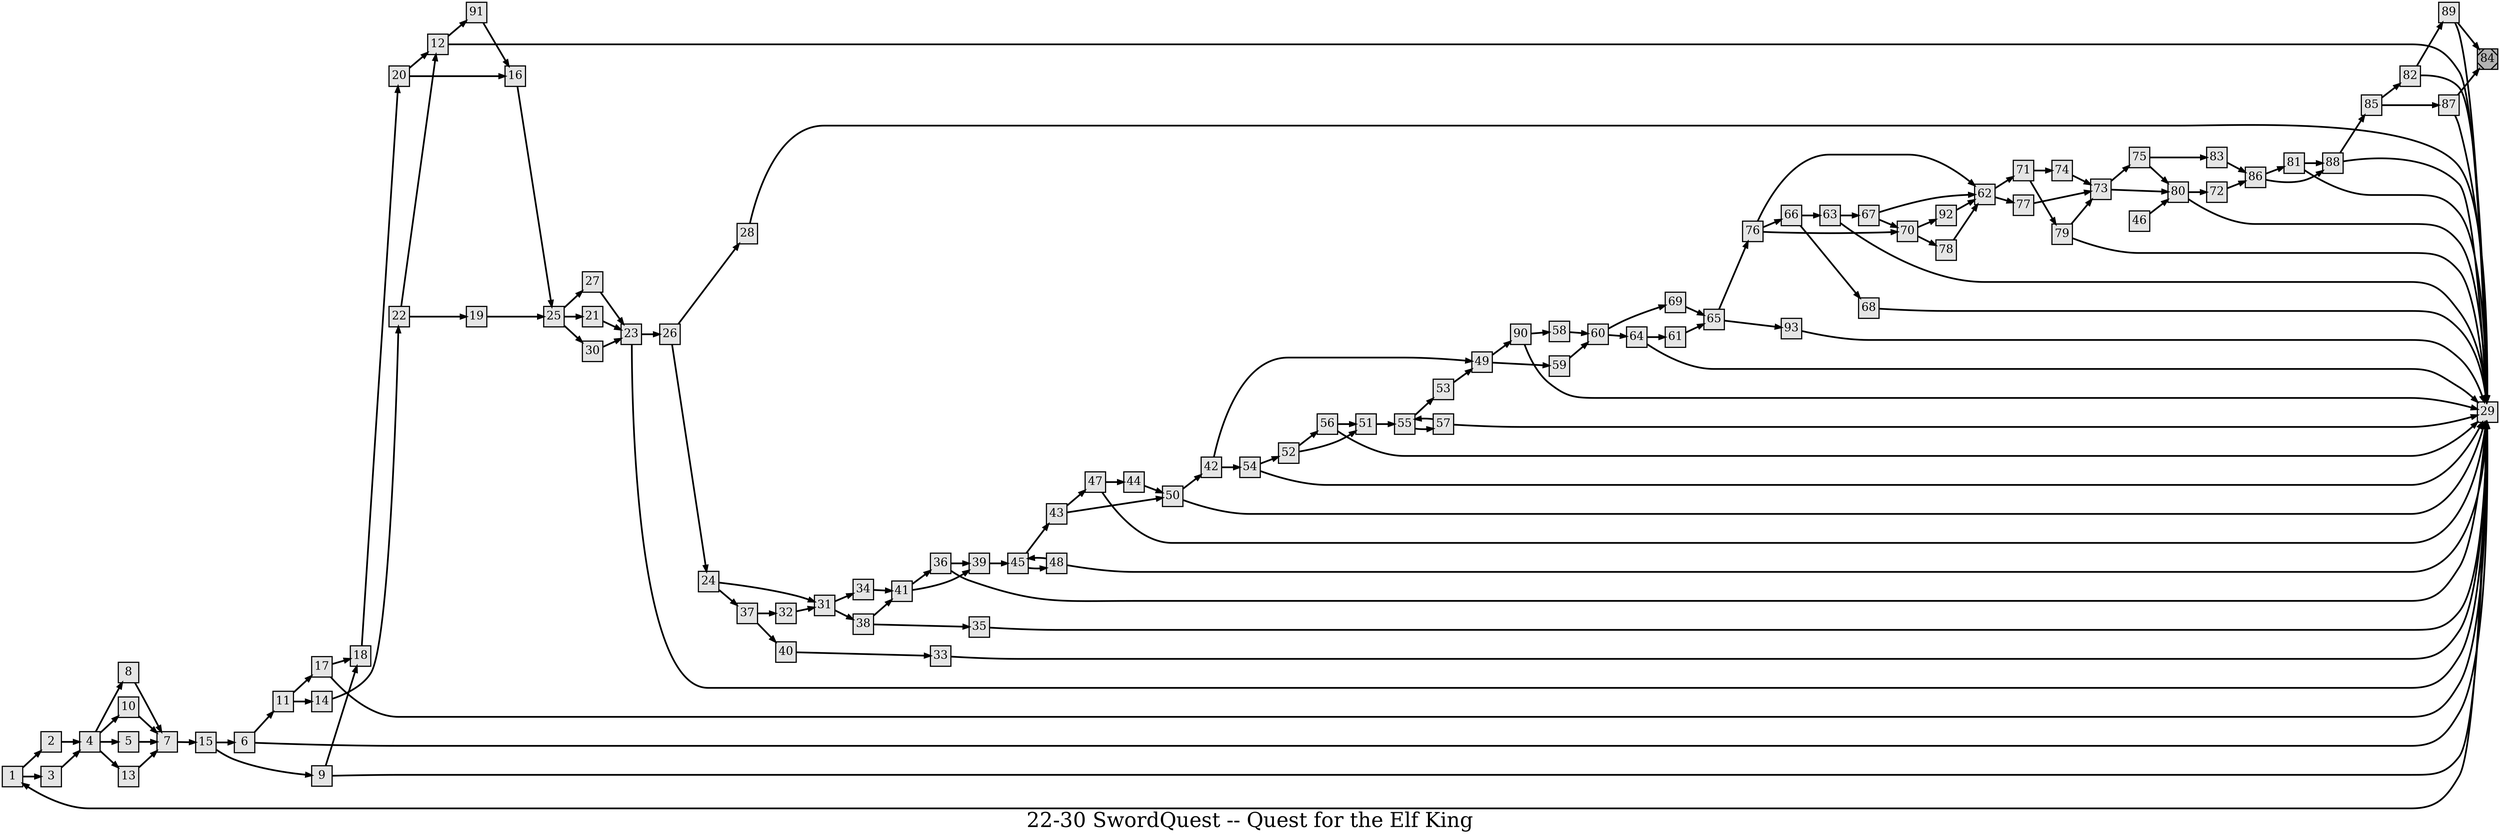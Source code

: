 digraph g{
  graph [ label="22-30 SwordQuest -- Quest for the Elf King" rankdir=LR, ordering=out, fontsize=36, nodesep="0.35", ranksep="0.45"];
  node  [shape=rect, penwidth=2, fontsize=20, style=filled, fillcolor=grey90, margin="0,0", labelfloat=true, regular=true, fixedsize=true];
  edge  [labelfloat=true, penwidth=3, fontsize=12];
  1 -> 2;
  1 -> 3;
  2 -> 4;
  3 -> 4;
  4 -> 8;
  4 -> 10;
  4 -> 5;
  4 -> 13;
  5 -> 7;
  6 -> 11;
  6 -> 29;
  7 -> 15;
  8 -> 7;
  9 -> 18;
  9 -> 29;
  10 -> 7;
  11 -> 17;
  11 -> 14;
  12 -> 91;
  12 -> 29;
  13 -> 7;
  14 -> 22;
  15 -> 6;
  15 -> 9;
  16 -> 25;
  17 -> 18;
  17 -> 29;
  18 -> 20;
  19 -> 25;
  20 -> 12;
  20 -> 16;
  21 -> 23;
  22 -> 12;
  22 -> 19;
  23 -> 26;
  23 -> 29;
  24 -> 31;
  24 -> 37;
  25 -> 27;
  25 -> 21;
  25 -> 30;
  26 -> 28;
  26 -> 24;
  27 -> 23;
  28 -> 29;
  29 -> 1;
  30 -> 23;
  31 -> 34;
  31 -> 38;
  32 -> 31;
  33 -> 29;
  34 -> 41;
  35 -> 29;
  36 -> 39;
  36 -> 29;
  37 -> 32;
  37 -> 40;
  38 -> 41;
  38 -> 35;
  39 -> 45;
  40 -> 33;
  41 -> 36;
  41 -> 39;
  42 -> 49;
  42 -> 54;
  43 -> 47;
  43 -> 50;
  44 -> 50;
  45 -> 43;
  45 -> 48;
  46 -> 80;
  47 -> 44;
  47 -> 29;
  48 -> 45;
  48 -> 29;
  49 -> 90;
  49 -> 59;
  50 -> 42;
  50 -> 29;
  51 -> 55;
  52 -> 56;
  52 -> 51;
  53 -> 49;
  54 -> 52;
  54 -> 29;
  55 -> 53;
  55 -> 57;
  56 -> 51;
  56 -> 29;
  57 -> 55;
  57 -> 29;
  58 -> 60;
  59 -> 60;
  60 -> 69;
  60 -> 64;
  61 -> 65;
  62 -> 71;
  62 -> 77;
  63 -> 67;
  63 -> 29;
  64 -> 61;
  64 -> 29;
  65 -> 76;
  65 -> 93;
  66 -> 63;
  66 -> 68;
  67 -> 62;
  67 -> 70;
  68 -> 29;
  69 -> 65;
  70 -> 92;
  70 -> 78;
  71 -> 74;
  71 -> 79;
  72 -> 86;
  73 -> 75;
  73 -> 80;
  74 -> 73;
  75 -> 83;
  75 -> 80;
  76 -> 62;
  76 -> 66;
  76 -> 70;
  77 -> 73;
  78 -> 62;
  79 -> 73;
  79 -> 29;
  80 -> 72;
  80 -> 29;
  81 -> 88;
  81 -> 29;
  82 -> 89;
  82 -> 29;
  83 -> 86;
  84	[ xlabel="E", shape=Msquare, fontsize=20, fillcolor=grey70, xlabel="" ];
  85 -> 82;
  85 -> 87;
  86 -> 81;
  86 -> 88;
  87 -> 84;
  87 -> 29;
  88 -> 85;
  88 -> 29;
  89 -> 84;
  89 -> 29;
  90 -> 58;
  90 -> 29;
  91 -> 16;
  92 -> 62;
  93 -> 29;
}

